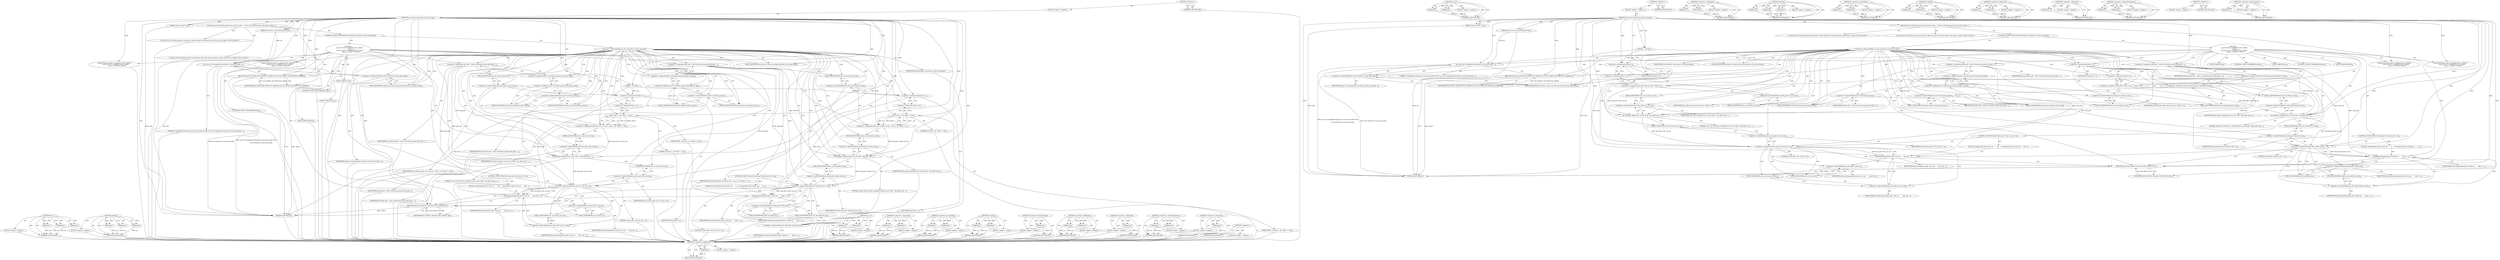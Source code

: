 digraph "&lt;operator&gt;.indirection" {
vulnerable_158 [label=<(METHOD,&lt;operator&gt;.indirection)>];
vulnerable_159 [label=<(PARAM,p1)>];
vulnerable_160 [label=<(BLOCK,&lt;empty&gt;,&lt;empty&gt;)>];
vulnerable_161 [label=<(METHOD_RETURN,ANY)>];
vulnerable_182 [label=<(METHOD,pr_err)>];
vulnerable_183 [label=<(PARAM,p1)>];
vulnerable_184 [label=<(PARAM,p2)>];
vulnerable_185 [label=<(BLOCK,&lt;empty&gt;,&lt;empty&gt;)>];
vulnerable_186 [label=<(METHOD_RETURN,ANY)>];
vulnerable_6 [label=<(METHOD,&lt;global&gt;)<SUB>1</SUB>>];
vulnerable_7 [label=<(BLOCK,&lt;empty&gt;,&lt;empty&gt;)<SUB>1</SUB>>];
vulnerable_8 [label=<(METHOD,nci_extract_activation_params_iso_dep)<SUB>1</SUB>>];
vulnerable_9 [label=<(PARAM,struct nci_dev *ndev)<SUB>1</SUB>>];
vulnerable_10 [label=<(PARAM,struct nci_rf_intf_activated_ntf *ntf)<SUB>2</SUB>>];
vulnerable_11 [label=<(PARAM,__u8 *data)<SUB>2</SUB>>];
vulnerable_12 [label=<(BLOCK,{
	struct activation_params_nfca_poll_iso_dep *...,{
	struct activation_params_nfca_poll_iso_dep *...)<SUB>3</SUB>>];
vulnerable_13 [label="<(LOCAL,struct activation_params_nfca_poll_iso_dep* nfca_poll: activation_params_nfca_poll_iso_dep*)<SUB>4</SUB>>"];
vulnerable_14 [label="<(LOCAL,struct activation_params_nfcb_poll_iso_dep* nfcb_poll: activation_params_nfcb_poll_iso_dep*)<SUB>5</SUB>>"];
vulnerable_15 [label=<(CONTROL_STRUCTURE,SWITCH,switch(ntf-&gt;activation_rf_tech_and_mode))<SUB>7</SUB>>];
vulnerable_16 [label=<(&lt;operator&gt;.indirectFieldAccess,ntf-&gt;activation_rf_tech_and_mode)<SUB>7</SUB>>];
vulnerable_17 [label=<(IDENTIFIER,ntf,switch(ntf-&gt;activation_rf_tech_and_mode))<SUB>7</SUB>>];
vulnerable_18 [label=<(FIELD_IDENTIFIER,activation_rf_tech_and_mode,activation_rf_tech_and_mode)<SUB>7</SUB>>];
vulnerable_19 [label="<(BLOCK,{
 	case NCI_NFC_A_PASSIVE_POLL_MODE:
 		nfca_p...,{
 	case NCI_NFC_A_PASSIVE_POLL_MODE:
 		nfca_p...)<SUB>7</SUB>>"];
vulnerable_20 [label=<(JUMP_TARGET,case)<SUB>8</SUB>>];
vulnerable_21 [label="<(IDENTIFIER,NCI_NFC_A_PASSIVE_POLL_MODE,{
 	case NCI_NFC_A_PASSIVE_POLL_MODE:
 		nfca_p...)<SUB>8</SUB>>"];
vulnerable_22 [label=<(&lt;operator&gt;.assignment,nfca_poll = &amp;ntf-&gt;activation_params.nfca_poll_i...)<SUB>9</SUB>>];
vulnerable_23 [label=<(IDENTIFIER,nfca_poll,nfca_poll = &amp;ntf-&gt;activation_params.nfca_poll_i...)<SUB>9</SUB>>];
vulnerable_24 [label=<(&lt;operator&gt;.addressOf,&amp;ntf-&gt;activation_params.nfca_poll_iso_dep)<SUB>9</SUB>>];
vulnerable_25 [label=<(&lt;operator&gt;.fieldAccess,ntf-&gt;activation_params.nfca_poll_iso_dep)<SUB>9</SUB>>];
vulnerable_26 [label=<(&lt;operator&gt;.indirectFieldAccess,ntf-&gt;activation_params)<SUB>9</SUB>>];
vulnerable_27 [label=<(IDENTIFIER,ntf,nfca_poll = &amp;ntf-&gt;activation_params.nfca_poll_i...)<SUB>9</SUB>>];
vulnerable_28 [label=<(FIELD_IDENTIFIER,activation_params,activation_params)<SUB>9</SUB>>];
vulnerable_29 [label=<(FIELD_IDENTIFIER,nfca_poll_iso_dep,nfca_poll_iso_dep)<SUB>9</SUB>>];
vulnerable_30 [label=<(&lt;operator&gt;.assignment,nfca_poll-&gt;rats_res_len = *data++)<SUB>10</SUB>>];
vulnerable_31 [label=<(&lt;operator&gt;.indirectFieldAccess,nfca_poll-&gt;rats_res_len)<SUB>10</SUB>>];
vulnerable_32 [label=<(IDENTIFIER,nfca_poll,nfca_poll-&gt;rats_res_len = *data++)<SUB>10</SUB>>];
vulnerable_33 [label=<(FIELD_IDENTIFIER,rats_res_len,rats_res_len)<SUB>10</SUB>>];
vulnerable_34 [label=<(&lt;operator&gt;.indirection,*data++)<SUB>10</SUB>>];
vulnerable_35 [label=<(&lt;operator&gt;.postIncrement,data++)<SUB>10</SUB>>];
vulnerable_36 [label=<(IDENTIFIER,data,data++)<SUB>10</SUB>>];
vulnerable_37 [label=<(pr_debug,pr_debug(&quot;rats_res_len %d\n&quot;, nfca_poll-&gt;rats_r...)<SUB>11</SUB>>];
vulnerable_38 [label=<(LITERAL,&quot;rats_res_len %d\n&quot;,pr_debug(&quot;rats_res_len %d\n&quot;, nfca_poll-&gt;rats_r...)<SUB>11</SUB>>];
vulnerable_39 [label=<(&lt;operator&gt;.indirectFieldAccess,nfca_poll-&gt;rats_res_len)<SUB>11</SUB>>];
vulnerable_40 [label=<(IDENTIFIER,nfca_poll,pr_debug(&quot;rats_res_len %d\n&quot;, nfca_poll-&gt;rats_r...)<SUB>11</SUB>>];
vulnerable_41 [label=<(FIELD_IDENTIFIER,rats_res_len,rats_res_len)<SUB>11</SUB>>];
vulnerable_42 [label=<(CONTROL_STRUCTURE,IF,if (nfca_poll-&gt;rats_res_len &gt; 0))<SUB>12</SUB>>];
vulnerable_43 [label=<(&lt;operator&gt;.greaterThan,nfca_poll-&gt;rats_res_len &gt; 0)<SUB>12</SUB>>];
vulnerable_44 [label=<(&lt;operator&gt;.indirectFieldAccess,nfca_poll-&gt;rats_res_len)<SUB>12</SUB>>];
vulnerable_45 [label=<(IDENTIFIER,nfca_poll,nfca_poll-&gt;rats_res_len &gt; 0)<SUB>12</SUB>>];
vulnerable_46 [label=<(FIELD_IDENTIFIER,rats_res_len,rats_res_len)<SUB>12</SUB>>];
vulnerable_47 [label=<(LITERAL,0,nfca_poll-&gt;rats_res_len &gt; 0)<SUB>12</SUB>>];
vulnerable_48 [label=<(BLOCK,{
 			memcpy(nfca_poll-&gt;rats_res,
			       dat...,{
 			memcpy(nfca_poll-&gt;rats_res,
			       dat...)<SUB>12</SUB>>];
vulnerable_49 [label=<(memcpy,memcpy(nfca_poll-&gt;rats_res,
			       data, nfc...)<SUB>13</SUB>>];
vulnerable_50 [label=<(&lt;operator&gt;.indirectFieldAccess,nfca_poll-&gt;rats_res)<SUB>13</SUB>>];
vulnerable_51 [label=<(IDENTIFIER,nfca_poll,memcpy(nfca_poll-&gt;rats_res,
			       data, nfc...)<SUB>13</SUB>>];
vulnerable_52 [label=<(FIELD_IDENTIFIER,rats_res,rats_res)<SUB>13</SUB>>];
vulnerable_53 [label=<(IDENTIFIER,data,memcpy(nfca_poll-&gt;rats_res,
			       data, nfc...)<SUB>14</SUB>>];
vulnerable_54 [label=<(&lt;operator&gt;.indirectFieldAccess,nfca_poll-&gt;rats_res_len)<SUB>14</SUB>>];
vulnerable_55 [label=<(IDENTIFIER,nfca_poll,memcpy(nfca_poll-&gt;rats_res,
			       data, nfc...)<SUB>14</SUB>>];
vulnerable_56 [label=<(FIELD_IDENTIFIER,rats_res_len,rats_res_len)<SUB>14</SUB>>];
vulnerable_57 [label=<(CONTROL_STRUCTURE,BREAK,break;)<SUB>16</SUB>>];
vulnerable_58 [label=<(JUMP_TARGET,case)<SUB>18</SUB>>];
vulnerable_59 [label="<(IDENTIFIER,NCI_NFC_B_PASSIVE_POLL_MODE,{
 	case NCI_NFC_A_PASSIVE_POLL_MODE:
 		nfca_p...)<SUB>18</SUB>>"];
vulnerable_60 [label=<(&lt;operator&gt;.assignment,nfcb_poll = &amp;ntf-&gt;activation_params.nfcb_poll_i...)<SUB>19</SUB>>];
vulnerable_61 [label=<(IDENTIFIER,nfcb_poll,nfcb_poll = &amp;ntf-&gt;activation_params.nfcb_poll_i...)<SUB>19</SUB>>];
vulnerable_62 [label=<(&lt;operator&gt;.addressOf,&amp;ntf-&gt;activation_params.nfcb_poll_iso_dep)<SUB>19</SUB>>];
vulnerable_63 [label=<(&lt;operator&gt;.fieldAccess,ntf-&gt;activation_params.nfcb_poll_iso_dep)<SUB>19</SUB>>];
vulnerable_64 [label=<(&lt;operator&gt;.indirectFieldAccess,ntf-&gt;activation_params)<SUB>19</SUB>>];
vulnerable_65 [label=<(IDENTIFIER,ntf,nfcb_poll = &amp;ntf-&gt;activation_params.nfcb_poll_i...)<SUB>19</SUB>>];
vulnerable_66 [label=<(FIELD_IDENTIFIER,activation_params,activation_params)<SUB>19</SUB>>];
vulnerable_67 [label=<(FIELD_IDENTIFIER,nfcb_poll_iso_dep,nfcb_poll_iso_dep)<SUB>19</SUB>>];
vulnerable_68 [label=<(&lt;operator&gt;.assignment,nfcb_poll-&gt;attrib_res_len = *data++)<SUB>20</SUB>>];
vulnerable_69 [label=<(&lt;operator&gt;.indirectFieldAccess,nfcb_poll-&gt;attrib_res_len)<SUB>20</SUB>>];
vulnerable_70 [label=<(IDENTIFIER,nfcb_poll,nfcb_poll-&gt;attrib_res_len = *data++)<SUB>20</SUB>>];
vulnerable_71 [label=<(FIELD_IDENTIFIER,attrib_res_len,attrib_res_len)<SUB>20</SUB>>];
vulnerable_72 [label=<(&lt;operator&gt;.indirection,*data++)<SUB>20</SUB>>];
vulnerable_73 [label=<(&lt;operator&gt;.postIncrement,data++)<SUB>20</SUB>>];
vulnerable_74 [label=<(IDENTIFIER,data,data++)<SUB>20</SUB>>];
vulnerable_75 [label=<(pr_debug,pr_debug(&quot;attrib_res_len %d\n&quot;, nfcb_poll-&gt;attr...)<SUB>21</SUB>>];
vulnerable_76 [label=<(LITERAL,&quot;attrib_res_len %d\n&quot;,pr_debug(&quot;attrib_res_len %d\n&quot;, nfcb_poll-&gt;attr...)<SUB>21</SUB>>];
vulnerable_77 [label=<(&lt;operator&gt;.indirectFieldAccess,nfcb_poll-&gt;attrib_res_len)<SUB>21</SUB>>];
vulnerable_78 [label=<(IDENTIFIER,nfcb_poll,pr_debug(&quot;attrib_res_len %d\n&quot;, nfcb_poll-&gt;attr...)<SUB>21</SUB>>];
vulnerable_79 [label=<(FIELD_IDENTIFIER,attrib_res_len,attrib_res_len)<SUB>21</SUB>>];
vulnerable_80 [label=<(CONTROL_STRUCTURE,IF,if (nfcb_poll-&gt;attrib_res_len &gt; 0))<SUB>22</SUB>>];
vulnerable_81 [label=<(&lt;operator&gt;.greaterThan,nfcb_poll-&gt;attrib_res_len &gt; 0)<SUB>22</SUB>>];
vulnerable_82 [label=<(&lt;operator&gt;.indirectFieldAccess,nfcb_poll-&gt;attrib_res_len)<SUB>22</SUB>>];
vulnerable_83 [label=<(IDENTIFIER,nfcb_poll,nfcb_poll-&gt;attrib_res_len &gt; 0)<SUB>22</SUB>>];
vulnerable_84 [label=<(FIELD_IDENTIFIER,attrib_res_len,attrib_res_len)<SUB>22</SUB>>];
vulnerable_85 [label=<(LITERAL,0,nfcb_poll-&gt;attrib_res_len &gt; 0)<SUB>22</SUB>>];
vulnerable_86 [label=<(BLOCK,{
 			memcpy(nfcb_poll-&gt;attrib_res,
			       d...,{
 			memcpy(nfcb_poll-&gt;attrib_res,
			       d...)<SUB>22</SUB>>];
vulnerable_87 [label=<(memcpy,memcpy(nfcb_poll-&gt;attrib_res,
			       data, n...)<SUB>23</SUB>>];
vulnerable_88 [label=<(&lt;operator&gt;.indirectFieldAccess,nfcb_poll-&gt;attrib_res)<SUB>23</SUB>>];
vulnerable_89 [label=<(IDENTIFIER,nfcb_poll,memcpy(nfcb_poll-&gt;attrib_res,
			       data, n...)<SUB>23</SUB>>];
vulnerable_90 [label=<(FIELD_IDENTIFIER,attrib_res,attrib_res)<SUB>23</SUB>>];
vulnerable_91 [label=<(IDENTIFIER,data,memcpy(nfcb_poll-&gt;attrib_res,
			       data, n...)<SUB>24</SUB>>];
vulnerable_92 [label=<(&lt;operator&gt;.indirectFieldAccess,nfcb_poll-&gt;attrib_res_len)<SUB>24</SUB>>];
vulnerable_93 [label=<(IDENTIFIER,nfcb_poll,memcpy(nfcb_poll-&gt;attrib_res,
			       data, n...)<SUB>24</SUB>>];
vulnerable_94 [label=<(FIELD_IDENTIFIER,attrib_res_len,attrib_res_len)<SUB>24</SUB>>];
vulnerable_95 [label=<(CONTROL_STRUCTURE,BREAK,break;)<SUB>26</SUB>>];
vulnerable_96 [label=<(JUMP_TARGET,default)<SUB>28</SUB>>];
vulnerable_97 [label=<(pr_err,pr_err(&quot;unsupported activation_rf_tech_and_mode...)<SUB>29</SUB>>];
vulnerable_98 [label=<(LITERAL,&quot;unsupported activation_rf_tech_and_mode 0x%x\n&quot;,pr_err(&quot;unsupported activation_rf_tech_and_mode...)<SUB>29</SUB>>];
vulnerable_99 [label=<(&lt;operator&gt;.indirectFieldAccess,ntf-&gt;activation_rf_tech_and_mode)<SUB>30</SUB>>];
vulnerable_100 [label=<(IDENTIFIER,ntf,pr_err(&quot;unsupported activation_rf_tech_and_mode...)<SUB>30</SUB>>];
vulnerable_101 [label=<(FIELD_IDENTIFIER,activation_rf_tech_and_mode,activation_rf_tech_and_mode)<SUB>30</SUB>>];
vulnerable_102 [label=<(RETURN,return NCI_STATUS_RF_PROTOCOL_ERROR;,return NCI_STATUS_RF_PROTOCOL_ERROR;)<SUB>31</SUB>>];
vulnerable_103 [label=<(IDENTIFIER,NCI_STATUS_RF_PROTOCOL_ERROR,return NCI_STATUS_RF_PROTOCOL_ERROR;)<SUB>31</SUB>>];
vulnerable_104 [label=<(RETURN,return NCI_STATUS_OK;,return NCI_STATUS_OK;)<SUB>34</SUB>>];
vulnerable_105 [label=<(IDENTIFIER,NCI_STATUS_OK,return NCI_STATUS_OK;)<SUB>34</SUB>>];
vulnerable_106 [label=<(METHOD_RETURN,int)<SUB>1</SUB>>];
vulnerable_108 [label=<(METHOD_RETURN,ANY)<SUB>1</SUB>>];
vulnerable_144 [label=<(METHOD,&lt;operator&gt;.assignment)>];
vulnerable_145 [label=<(PARAM,p1)>];
vulnerable_146 [label=<(PARAM,p2)>];
vulnerable_147 [label=<(BLOCK,&lt;empty&gt;,&lt;empty&gt;)>];
vulnerable_148 [label=<(METHOD_RETURN,ANY)>];
vulnerable_176 [label=<(METHOD,memcpy)>];
vulnerable_177 [label=<(PARAM,p1)>];
vulnerable_178 [label=<(PARAM,p2)>];
vulnerable_179 [label=<(PARAM,p3)>];
vulnerable_180 [label=<(BLOCK,&lt;empty&gt;,&lt;empty&gt;)>];
vulnerable_181 [label=<(METHOD_RETURN,ANY)>];
vulnerable_171 [label=<(METHOD,&lt;operator&gt;.greaterThan)>];
vulnerable_172 [label=<(PARAM,p1)>];
vulnerable_173 [label=<(PARAM,p2)>];
vulnerable_174 [label=<(BLOCK,&lt;empty&gt;,&lt;empty&gt;)>];
vulnerable_175 [label=<(METHOD_RETURN,ANY)>];
vulnerable_166 [label=<(METHOD,pr_debug)>];
vulnerable_167 [label=<(PARAM,p1)>];
vulnerable_168 [label=<(PARAM,p2)>];
vulnerable_169 [label=<(BLOCK,&lt;empty&gt;,&lt;empty&gt;)>];
vulnerable_170 [label=<(METHOD_RETURN,ANY)>];
vulnerable_153 [label=<(METHOD,&lt;operator&gt;.fieldAccess)>];
vulnerable_154 [label=<(PARAM,p1)>];
vulnerable_155 [label=<(PARAM,p2)>];
vulnerable_156 [label=<(BLOCK,&lt;empty&gt;,&lt;empty&gt;)>];
vulnerable_157 [label=<(METHOD_RETURN,ANY)>];
vulnerable_149 [label=<(METHOD,&lt;operator&gt;.addressOf)>];
vulnerable_150 [label=<(PARAM,p1)>];
vulnerable_151 [label=<(BLOCK,&lt;empty&gt;,&lt;empty&gt;)>];
vulnerable_152 [label=<(METHOD_RETURN,ANY)>];
vulnerable_139 [label=<(METHOD,&lt;operator&gt;.indirectFieldAccess)>];
vulnerable_140 [label=<(PARAM,p1)>];
vulnerable_141 [label=<(PARAM,p2)>];
vulnerable_142 [label=<(BLOCK,&lt;empty&gt;,&lt;empty&gt;)>];
vulnerable_143 [label=<(METHOD_RETURN,ANY)>];
vulnerable_133 [label=<(METHOD,&lt;global&gt;)<SUB>1</SUB>>];
vulnerable_134 [label=<(BLOCK,&lt;empty&gt;,&lt;empty&gt;)>];
vulnerable_135 [label=<(METHOD_RETURN,ANY)>];
vulnerable_162 [label=<(METHOD,&lt;operator&gt;.postIncrement)>];
vulnerable_163 [label=<(PARAM,p1)>];
vulnerable_164 [label=<(BLOCK,&lt;empty&gt;,&lt;empty&gt;)>];
vulnerable_165 [label=<(METHOD_RETURN,ANY)>];
fixed_164 [label=<(METHOD,min_t)>];
fixed_165 [label=<(PARAM,p1)>];
fixed_166 [label=<(PARAM,p2)>];
fixed_167 [label=<(PARAM,p3)>];
fixed_168 [label=<(BLOCK,&lt;empty&gt;,&lt;empty&gt;)>];
fixed_169 [label=<(METHOD_RETURN,ANY)>];
fixed_188 [label=<(METHOD,memcpy)>];
fixed_189 [label=<(PARAM,p1)>];
fixed_190 [label=<(PARAM,p2)>];
fixed_191 [label=<(PARAM,p3)>];
fixed_192 [label=<(BLOCK,&lt;empty&gt;,&lt;empty&gt;)>];
fixed_193 [label=<(METHOD_RETURN,ANY)>];
fixed_6 [label=<(METHOD,&lt;global&gt;)<SUB>1</SUB>>];
fixed_7 [label=<(BLOCK,&lt;empty&gt;,&lt;empty&gt;)<SUB>1</SUB>>];
fixed_8 [label=<(METHOD,nci_extract_activation_params_iso_dep)<SUB>1</SUB>>];
fixed_9 [label=<(PARAM,struct nci_dev *ndev)<SUB>1</SUB>>];
fixed_10 [label=<(PARAM,struct nci_rf_intf_activated_ntf *ntf)<SUB>2</SUB>>];
fixed_11 [label=<(PARAM,__u8 *data)<SUB>2</SUB>>];
fixed_12 [label=<(BLOCK,{
	struct activation_params_nfca_poll_iso_dep *...,{
	struct activation_params_nfca_poll_iso_dep *...)<SUB>3</SUB>>];
fixed_13 [label="<(LOCAL,struct activation_params_nfca_poll_iso_dep* nfca_poll: activation_params_nfca_poll_iso_dep*)<SUB>4</SUB>>"];
fixed_14 [label="<(LOCAL,struct activation_params_nfcb_poll_iso_dep* nfcb_poll: activation_params_nfcb_poll_iso_dep*)<SUB>5</SUB>>"];
fixed_15 [label=<(CONTROL_STRUCTURE,SWITCH,switch(ntf-&gt;activation_rf_tech_and_mode))<SUB>7</SUB>>];
fixed_16 [label=<(&lt;operator&gt;.indirectFieldAccess,ntf-&gt;activation_rf_tech_and_mode)<SUB>7</SUB>>];
fixed_17 [label=<(IDENTIFIER,ntf,switch(ntf-&gt;activation_rf_tech_and_mode))<SUB>7</SUB>>];
fixed_18 [label=<(FIELD_IDENTIFIER,activation_rf_tech_and_mode,activation_rf_tech_and_mode)<SUB>7</SUB>>];
fixed_19 [label="<(BLOCK,{
 	case NCI_NFC_A_PASSIVE_POLL_MODE:
 		nfca_p...,{
 	case NCI_NFC_A_PASSIVE_POLL_MODE:
 		nfca_p...)<SUB>7</SUB>>"];
fixed_20 [label=<(JUMP_TARGET,case)<SUB>8</SUB>>];
fixed_21 [label="<(IDENTIFIER,NCI_NFC_A_PASSIVE_POLL_MODE,{
 	case NCI_NFC_A_PASSIVE_POLL_MODE:
 		nfca_p...)<SUB>8</SUB>>"];
fixed_22 [label=<(&lt;operator&gt;.assignment,nfca_poll = &amp;ntf-&gt;activation_params.nfca_poll_i...)<SUB>9</SUB>>];
fixed_23 [label=<(IDENTIFIER,nfca_poll,nfca_poll = &amp;ntf-&gt;activation_params.nfca_poll_i...)<SUB>9</SUB>>];
fixed_24 [label=<(&lt;operator&gt;.addressOf,&amp;ntf-&gt;activation_params.nfca_poll_iso_dep)<SUB>9</SUB>>];
fixed_25 [label=<(&lt;operator&gt;.fieldAccess,ntf-&gt;activation_params.nfca_poll_iso_dep)<SUB>9</SUB>>];
fixed_26 [label=<(&lt;operator&gt;.indirectFieldAccess,ntf-&gt;activation_params)<SUB>9</SUB>>];
fixed_27 [label=<(IDENTIFIER,ntf,nfca_poll = &amp;ntf-&gt;activation_params.nfca_poll_i...)<SUB>9</SUB>>];
fixed_28 [label=<(FIELD_IDENTIFIER,activation_params,activation_params)<SUB>9</SUB>>];
fixed_29 [label=<(FIELD_IDENTIFIER,nfca_poll_iso_dep,nfca_poll_iso_dep)<SUB>9</SUB>>];
fixed_30 [label=<(&lt;operator&gt;.assignment,nfca_poll-&gt;rats_res_len = min_t(__u8, *data++, 20))<SUB>10</SUB>>];
fixed_31 [label=<(&lt;operator&gt;.indirectFieldAccess,nfca_poll-&gt;rats_res_len)<SUB>10</SUB>>];
fixed_32 [label=<(IDENTIFIER,nfca_poll,nfca_poll-&gt;rats_res_len = min_t(__u8, *data++, 20))<SUB>10</SUB>>];
fixed_33 [label=<(FIELD_IDENTIFIER,rats_res_len,rats_res_len)<SUB>10</SUB>>];
fixed_34 [label=<(min_t,min_t(__u8, *data++, 20))<SUB>10</SUB>>];
fixed_35 [label=<(IDENTIFIER,__u8,min_t(__u8, *data++, 20))<SUB>10</SUB>>];
fixed_36 [label=<(&lt;operator&gt;.indirection,*data++)<SUB>10</SUB>>];
fixed_37 [label=<(&lt;operator&gt;.postIncrement,data++)<SUB>10</SUB>>];
fixed_38 [label=<(IDENTIFIER,data,data++)<SUB>10</SUB>>];
fixed_39 [label=<(LITERAL,20,min_t(__u8, *data++, 20))<SUB>10</SUB>>];
fixed_40 [label=<(pr_debug,pr_debug(&quot;rats_res_len %d\n&quot;, nfca_poll-&gt;rats_r...)<SUB>11</SUB>>];
fixed_41 [label=<(LITERAL,&quot;rats_res_len %d\n&quot;,pr_debug(&quot;rats_res_len %d\n&quot;, nfca_poll-&gt;rats_r...)<SUB>11</SUB>>];
fixed_42 [label=<(&lt;operator&gt;.indirectFieldAccess,nfca_poll-&gt;rats_res_len)<SUB>11</SUB>>];
fixed_43 [label=<(IDENTIFIER,nfca_poll,pr_debug(&quot;rats_res_len %d\n&quot;, nfca_poll-&gt;rats_r...)<SUB>11</SUB>>];
fixed_44 [label=<(FIELD_IDENTIFIER,rats_res_len,rats_res_len)<SUB>11</SUB>>];
fixed_45 [label=<(CONTROL_STRUCTURE,IF,if (nfca_poll-&gt;rats_res_len &gt; 0))<SUB>12</SUB>>];
fixed_46 [label=<(&lt;operator&gt;.greaterThan,nfca_poll-&gt;rats_res_len &gt; 0)<SUB>12</SUB>>];
fixed_47 [label=<(&lt;operator&gt;.indirectFieldAccess,nfca_poll-&gt;rats_res_len)<SUB>12</SUB>>];
fixed_48 [label=<(IDENTIFIER,nfca_poll,nfca_poll-&gt;rats_res_len &gt; 0)<SUB>12</SUB>>];
fixed_49 [label=<(FIELD_IDENTIFIER,rats_res_len,rats_res_len)<SUB>12</SUB>>];
fixed_50 [label=<(LITERAL,0,nfca_poll-&gt;rats_res_len &gt; 0)<SUB>12</SUB>>];
fixed_51 [label=<(BLOCK,{
 			memcpy(nfca_poll-&gt;rats_res,
			       dat...,{
 			memcpy(nfca_poll-&gt;rats_res,
			       dat...)<SUB>12</SUB>>];
fixed_52 [label=<(memcpy,memcpy(nfca_poll-&gt;rats_res,
			       data, nfc...)<SUB>13</SUB>>];
fixed_53 [label=<(&lt;operator&gt;.indirectFieldAccess,nfca_poll-&gt;rats_res)<SUB>13</SUB>>];
fixed_54 [label=<(IDENTIFIER,nfca_poll,memcpy(nfca_poll-&gt;rats_res,
			       data, nfc...)<SUB>13</SUB>>];
fixed_55 [label=<(FIELD_IDENTIFIER,rats_res,rats_res)<SUB>13</SUB>>];
fixed_56 [label=<(IDENTIFIER,data,memcpy(nfca_poll-&gt;rats_res,
			       data, nfc...)<SUB>14</SUB>>];
fixed_57 [label=<(&lt;operator&gt;.indirectFieldAccess,nfca_poll-&gt;rats_res_len)<SUB>14</SUB>>];
fixed_58 [label=<(IDENTIFIER,nfca_poll,memcpy(nfca_poll-&gt;rats_res,
			       data, nfc...)<SUB>14</SUB>>];
fixed_59 [label=<(FIELD_IDENTIFIER,rats_res_len,rats_res_len)<SUB>14</SUB>>];
fixed_60 [label=<(CONTROL_STRUCTURE,BREAK,break;)<SUB>16</SUB>>];
fixed_61 [label=<(JUMP_TARGET,case)<SUB>18</SUB>>];
fixed_62 [label="<(IDENTIFIER,NCI_NFC_B_PASSIVE_POLL_MODE,{
 	case NCI_NFC_A_PASSIVE_POLL_MODE:
 		nfca_p...)<SUB>18</SUB>>"];
fixed_63 [label=<(&lt;operator&gt;.assignment,nfcb_poll = &amp;ntf-&gt;activation_params.nfcb_poll_i...)<SUB>19</SUB>>];
fixed_64 [label=<(IDENTIFIER,nfcb_poll,nfcb_poll = &amp;ntf-&gt;activation_params.nfcb_poll_i...)<SUB>19</SUB>>];
fixed_65 [label=<(&lt;operator&gt;.addressOf,&amp;ntf-&gt;activation_params.nfcb_poll_iso_dep)<SUB>19</SUB>>];
fixed_66 [label=<(&lt;operator&gt;.fieldAccess,ntf-&gt;activation_params.nfcb_poll_iso_dep)<SUB>19</SUB>>];
fixed_67 [label=<(&lt;operator&gt;.indirectFieldAccess,ntf-&gt;activation_params)<SUB>19</SUB>>];
fixed_68 [label=<(IDENTIFIER,ntf,nfcb_poll = &amp;ntf-&gt;activation_params.nfcb_poll_i...)<SUB>19</SUB>>];
fixed_69 [label=<(FIELD_IDENTIFIER,activation_params,activation_params)<SUB>19</SUB>>];
fixed_70 [label=<(FIELD_IDENTIFIER,nfcb_poll_iso_dep,nfcb_poll_iso_dep)<SUB>19</SUB>>];
fixed_71 [label=<(&lt;operator&gt;.assignment,nfcb_poll-&gt;attrib_res_len = min_t(__u8, *data++...)<SUB>20</SUB>>];
fixed_72 [label=<(&lt;operator&gt;.indirectFieldAccess,nfcb_poll-&gt;attrib_res_len)<SUB>20</SUB>>];
fixed_73 [label=<(IDENTIFIER,nfcb_poll,nfcb_poll-&gt;attrib_res_len = min_t(__u8, *data++...)<SUB>20</SUB>>];
fixed_74 [label=<(FIELD_IDENTIFIER,attrib_res_len,attrib_res_len)<SUB>20</SUB>>];
fixed_75 [label=<(min_t,min_t(__u8, *data++, 50))<SUB>20</SUB>>];
fixed_76 [label=<(IDENTIFIER,__u8,min_t(__u8, *data++, 50))<SUB>20</SUB>>];
fixed_77 [label=<(&lt;operator&gt;.indirection,*data++)<SUB>20</SUB>>];
fixed_78 [label=<(&lt;operator&gt;.postIncrement,data++)<SUB>20</SUB>>];
fixed_79 [label=<(IDENTIFIER,data,data++)<SUB>20</SUB>>];
fixed_80 [label=<(LITERAL,50,min_t(__u8, *data++, 50))<SUB>20</SUB>>];
fixed_81 [label=<(pr_debug,pr_debug(&quot;attrib_res_len %d\n&quot;, nfcb_poll-&gt;attr...)<SUB>21</SUB>>];
fixed_82 [label=<(LITERAL,&quot;attrib_res_len %d\n&quot;,pr_debug(&quot;attrib_res_len %d\n&quot;, nfcb_poll-&gt;attr...)<SUB>21</SUB>>];
fixed_83 [label=<(&lt;operator&gt;.indirectFieldAccess,nfcb_poll-&gt;attrib_res_len)<SUB>21</SUB>>];
fixed_84 [label=<(IDENTIFIER,nfcb_poll,pr_debug(&quot;attrib_res_len %d\n&quot;, nfcb_poll-&gt;attr...)<SUB>21</SUB>>];
fixed_85 [label=<(FIELD_IDENTIFIER,attrib_res_len,attrib_res_len)<SUB>21</SUB>>];
fixed_86 [label=<(CONTROL_STRUCTURE,IF,if (nfcb_poll-&gt;attrib_res_len &gt; 0))<SUB>22</SUB>>];
fixed_87 [label=<(&lt;operator&gt;.greaterThan,nfcb_poll-&gt;attrib_res_len &gt; 0)<SUB>22</SUB>>];
fixed_88 [label=<(&lt;operator&gt;.indirectFieldAccess,nfcb_poll-&gt;attrib_res_len)<SUB>22</SUB>>];
fixed_89 [label=<(IDENTIFIER,nfcb_poll,nfcb_poll-&gt;attrib_res_len &gt; 0)<SUB>22</SUB>>];
fixed_90 [label=<(FIELD_IDENTIFIER,attrib_res_len,attrib_res_len)<SUB>22</SUB>>];
fixed_91 [label=<(LITERAL,0,nfcb_poll-&gt;attrib_res_len &gt; 0)<SUB>22</SUB>>];
fixed_92 [label=<(BLOCK,{
 			memcpy(nfcb_poll-&gt;attrib_res,
			       d...,{
 			memcpy(nfcb_poll-&gt;attrib_res,
			       d...)<SUB>22</SUB>>];
fixed_93 [label=<(memcpy,memcpy(nfcb_poll-&gt;attrib_res,
			       data, n...)<SUB>23</SUB>>];
fixed_94 [label=<(&lt;operator&gt;.indirectFieldAccess,nfcb_poll-&gt;attrib_res)<SUB>23</SUB>>];
fixed_95 [label=<(IDENTIFIER,nfcb_poll,memcpy(nfcb_poll-&gt;attrib_res,
			       data, n...)<SUB>23</SUB>>];
fixed_96 [label=<(FIELD_IDENTIFIER,attrib_res,attrib_res)<SUB>23</SUB>>];
fixed_97 [label=<(IDENTIFIER,data,memcpy(nfcb_poll-&gt;attrib_res,
			       data, n...)<SUB>24</SUB>>];
fixed_98 [label=<(&lt;operator&gt;.indirectFieldAccess,nfcb_poll-&gt;attrib_res_len)<SUB>24</SUB>>];
fixed_99 [label=<(IDENTIFIER,nfcb_poll,memcpy(nfcb_poll-&gt;attrib_res,
			       data, n...)<SUB>24</SUB>>];
fixed_100 [label=<(FIELD_IDENTIFIER,attrib_res_len,attrib_res_len)<SUB>24</SUB>>];
fixed_101 [label=<(CONTROL_STRUCTURE,BREAK,break;)<SUB>26</SUB>>];
fixed_102 [label=<(JUMP_TARGET,default)<SUB>28</SUB>>];
fixed_103 [label=<(pr_err,pr_err(&quot;unsupported activation_rf_tech_and_mode...)<SUB>29</SUB>>];
fixed_104 [label=<(LITERAL,&quot;unsupported activation_rf_tech_and_mode 0x%x\n&quot;,pr_err(&quot;unsupported activation_rf_tech_and_mode...)<SUB>29</SUB>>];
fixed_105 [label=<(&lt;operator&gt;.indirectFieldAccess,ntf-&gt;activation_rf_tech_and_mode)<SUB>30</SUB>>];
fixed_106 [label=<(IDENTIFIER,ntf,pr_err(&quot;unsupported activation_rf_tech_and_mode...)<SUB>30</SUB>>];
fixed_107 [label=<(FIELD_IDENTIFIER,activation_rf_tech_and_mode,activation_rf_tech_and_mode)<SUB>30</SUB>>];
fixed_108 [label=<(RETURN,return NCI_STATUS_RF_PROTOCOL_ERROR;,return NCI_STATUS_RF_PROTOCOL_ERROR;)<SUB>31</SUB>>];
fixed_109 [label=<(IDENTIFIER,NCI_STATUS_RF_PROTOCOL_ERROR,return NCI_STATUS_RF_PROTOCOL_ERROR;)<SUB>31</SUB>>];
fixed_110 [label=<(RETURN,return NCI_STATUS_OK;,return NCI_STATUS_OK;)<SUB>34</SUB>>];
fixed_111 [label=<(IDENTIFIER,NCI_STATUS_OK,return NCI_STATUS_OK;)<SUB>34</SUB>>];
fixed_112 [label=<(METHOD_RETURN,int)<SUB>1</SUB>>];
fixed_114 [label=<(METHOD_RETURN,ANY)<SUB>1</SUB>>];
fixed_194 [label=<(METHOD,pr_err)>];
fixed_195 [label=<(PARAM,p1)>];
fixed_196 [label=<(PARAM,p2)>];
fixed_197 [label=<(BLOCK,&lt;empty&gt;,&lt;empty&gt;)>];
fixed_198 [label=<(METHOD_RETURN,ANY)>];
fixed_150 [label=<(METHOD,&lt;operator&gt;.assignment)>];
fixed_151 [label=<(PARAM,p1)>];
fixed_152 [label=<(PARAM,p2)>];
fixed_153 [label=<(BLOCK,&lt;empty&gt;,&lt;empty&gt;)>];
fixed_154 [label=<(METHOD_RETURN,ANY)>];
fixed_183 [label=<(METHOD,&lt;operator&gt;.greaterThan)>];
fixed_184 [label=<(PARAM,p1)>];
fixed_185 [label=<(PARAM,p2)>];
fixed_186 [label=<(BLOCK,&lt;empty&gt;,&lt;empty&gt;)>];
fixed_187 [label=<(METHOD_RETURN,ANY)>];
fixed_178 [label=<(METHOD,pr_debug)>];
fixed_179 [label=<(PARAM,p1)>];
fixed_180 [label=<(PARAM,p2)>];
fixed_181 [label=<(BLOCK,&lt;empty&gt;,&lt;empty&gt;)>];
fixed_182 [label=<(METHOD_RETURN,ANY)>];
fixed_174 [label=<(METHOD,&lt;operator&gt;.postIncrement)>];
fixed_175 [label=<(PARAM,p1)>];
fixed_176 [label=<(BLOCK,&lt;empty&gt;,&lt;empty&gt;)>];
fixed_177 [label=<(METHOD_RETURN,ANY)>];
fixed_159 [label=<(METHOD,&lt;operator&gt;.fieldAccess)>];
fixed_160 [label=<(PARAM,p1)>];
fixed_161 [label=<(PARAM,p2)>];
fixed_162 [label=<(BLOCK,&lt;empty&gt;,&lt;empty&gt;)>];
fixed_163 [label=<(METHOD_RETURN,ANY)>];
fixed_155 [label=<(METHOD,&lt;operator&gt;.addressOf)>];
fixed_156 [label=<(PARAM,p1)>];
fixed_157 [label=<(BLOCK,&lt;empty&gt;,&lt;empty&gt;)>];
fixed_158 [label=<(METHOD_RETURN,ANY)>];
fixed_145 [label=<(METHOD,&lt;operator&gt;.indirectFieldAccess)>];
fixed_146 [label=<(PARAM,p1)>];
fixed_147 [label=<(PARAM,p2)>];
fixed_148 [label=<(BLOCK,&lt;empty&gt;,&lt;empty&gt;)>];
fixed_149 [label=<(METHOD_RETURN,ANY)>];
fixed_139 [label=<(METHOD,&lt;global&gt;)<SUB>1</SUB>>];
fixed_140 [label=<(BLOCK,&lt;empty&gt;,&lt;empty&gt;)>];
fixed_141 [label=<(METHOD_RETURN,ANY)>];
fixed_170 [label=<(METHOD,&lt;operator&gt;.indirection)>];
fixed_171 [label=<(PARAM,p1)>];
fixed_172 [label=<(BLOCK,&lt;empty&gt;,&lt;empty&gt;)>];
fixed_173 [label=<(METHOD_RETURN,ANY)>];
vulnerable_158 -> vulnerable_159  [key=0, label="AST: "];
vulnerable_158 -> vulnerable_159  [key=1, label="DDG: "];
vulnerable_158 -> vulnerable_160  [key=0, label="AST: "];
vulnerable_158 -> vulnerable_161  [key=0, label="AST: "];
vulnerable_158 -> vulnerable_161  [key=1, label="CFG: "];
vulnerable_159 -> vulnerable_161  [key=0, label="DDG: p1"];
vulnerable_182 -> vulnerable_183  [key=0, label="AST: "];
vulnerable_182 -> vulnerable_183  [key=1, label="DDG: "];
vulnerable_182 -> vulnerable_185  [key=0, label="AST: "];
vulnerable_182 -> vulnerable_184  [key=0, label="AST: "];
vulnerable_182 -> vulnerable_184  [key=1, label="DDG: "];
vulnerable_182 -> vulnerable_186  [key=0, label="AST: "];
vulnerable_182 -> vulnerable_186  [key=1, label="CFG: "];
vulnerable_183 -> vulnerable_186  [key=0, label="DDG: p1"];
vulnerable_184 -> vulnerable_186  [key=0, label="DDG: p2"];
vulnerable_6 -> vulnerable_7  [key=0, label="AST: "];
vulnerable_6 -> vulnerable_108  [key=0, label="AST: "];
vulnerable_6 -> vulnerable_108  [key=1, label="CFG: "];
vulnerable_7 -> vulnerable_8  [key=0, label="AST: "];
vulnerable_8 -> vulnerable_9  [key=0, label="AST: "];
vulnerable_8 -> vulnerable_9  [key=1, label="DDG: "];
vulnerable_8 -> vulnerable_10  [key=0, label="AST: "];
vulnerable_8 -> vulnerable_10  [key=1, label="DDG: "];
vulnerable_8 -> vulnerable_11  [key=0, label="AST: "];
vulnerable_8 -> vulnerable_11  [key=1, label="DDG: "];
vulnerable_8 -> vulnerable_12  [key=0, label="AST: "];
vulnerable_8 -> vulnerable_106  [key=0, label="AST: "];
vulnerable_8 -> vulnerable_18  [key=0, label="CFG: "];
vulnerable_8 -> vulnerable_104  [key=0, label="DDG: "];
vulnerable_8 -> vulnerable_105  [key=0, label="DDG: "];
vulnerable_8 -> vulnerable_21  [key=0, label="DDG: "];
vulnerable_8 -> vulnerable_59  [key=0, label="DDG: "];
vulnerable_8 -> vulnerable_102  [key=0, label="DDG: "];
vulnerable_8 -> vulnerable_37  [key=0, label="DDG: "];
vulnerable_8 -> vulnerable_75  [key=0, label="DDG: "];
vulnerable_8 -> vulnerable_97  [key=0, label="DDG: "];
vulnerable_8 -> vulnerable_103  [key=0, label="DDG: "];
vulnerable_8 -> vulnerable_43  [key=0, label="DDG: "];
vulnerable_8 -> vulnerable_81  [key=0, label="DDG: "];
vulnerable_8 -> vulnerable_35  [key=0, label="DDG: "];
vulnerable_8 -> vulnerable_49  [key=0, label="DDG: "];
vulnerable_8 -> vulnerable_73  [key=0, label="DDG: "];
vulnerable_8 -> vulnerable_87  [key=0, label="DDG: "];
vulnerable_9 -> vulnerable_106  [key=0, label="DDG: ndev"];
vulnerable_10 -> vulnerable_106  [key=0, label="DDG: ntf"];
vulnerable_10 -> vulnerable_97  [key=0, label="DDG: ntf"];
vulnerable_11 -> vulnerable_106  [key=0, label="DDG: data"];
vulnerable_11 -> vulnerable_35  [key=0, label="DDG: data"];
vulnerable_11 -> vulnerable_73  [key=0, label="DDG: data"];
vulnerable_12 -> vulnerable_13  [key=0, label="AST: "];
vulnerable_12 -> vulnerable_14  [key=0, label="AST: "];
vulnerable_12 -> vulnerable_15  [key=0, label="AST: "];
vulnerable_12 -> vulnerable_104  [key=0, label="AST: "];
vulnerable_15 -> vulnerable_16  [key=0, label="AST: "];
vulnerable_15 -> vulnerable_19  [key=0, label="AST: "];
vulnerable_16 -> vulnerable_17  [key=0, label="AST: "];
vulnerable_16 -> vulnerable_18  [key=0, label="AST: "];
vulnerable_16 -> vulnerable_28  [key=0, label="CFG: "];
vulnerable_16 -> vulnerable_28  [key=1, label="CDG: "];
vulnerable_16 -> vulnerable_66  [key=0, label="CFG: "];
vulnerable_16 -> vulnerable_66  [key=1, label="CDG: "];
vulnerable_16 -> vulnerable_101  [key=0, label="CFG: "];
vulnerable_16 -> vulnerable_101  [key=1, label="CDG: "];
vulnerable_16 -> vulnerable_30  [key=0, label="CDG: "];
vulnerable_16 -> vulnerable_34  [key=0, label="CDG: "];
vulnerable_16 -> vulnerable_68  [key=0, label="CDG: "];
vulnerable_16 -> vulnerable_60  [key=0, label="CDG: "];
vulnerable_16 -> vulnerable_73  [key=0, label="CDG: "];
vulnerable_16 -> vulnerable_26  [key=0, label="CDG: "];
vulnerable_16 -> vulnerable_77  [key=0, label="CDG: "];
vulnerable_16 -> vulnerable_64  [key=0, label="CDG: "];
vulnerable_16 -> vulnerable_75  [key=0, label="CDG: "];
vulnerable_16 -> vulnerable_37  [key=0, label="CDG: "];
vulnerable_16 -> vulnerable_99  [key=0, label="CDG: "];
vulnerable_16 -> vulnerable_46  [key=0, label="CDG: "];
vulnerable_16 -> vulnerable_81  [key=0, label="CDG: "];
vulnerable_16 -> vulnerable_84  [key=0, label="CDG: "];
vulnerable_16 -> vulnerable_102  [key=0, label="CDG: "];
vulnerable_16 -> vulnerable_25  [key=0, label="CDG: "];
vulnerable_16 -> vulnerable_72  [key=0, label="CDG: "];
vulnerable_16 -> vulnerable_69  [key=0, label="CDG: "];
vulnerable_16 -> vulnerable_22  [key=0, label="CDG: "];
vulnerable_16 -> vulnerable_67  [key=0, label="CDG: "];
vulnerable_16 -> vulnerable_104  [key=0, label="CDG: "];
vulnerable_16 -> vulnerable_29  [key=0, label="CDG: "];
vulnerable_16 -> vulnerable_97  [key=0, label="CDG: "];
vulnerable_16 -> vulnerable_44  [key=0, label="CDG: "];
vulnerable_16 -> vulnerable_35  [key=0, label="CDG: "];
vulnerable_16 -> vulnerable_82  [key=0, label="CDG: "];
vulnerable_16 -> vulnerable_79  [key=0, label="CDG: "];
vulnerable_16 -> vulnerable_43  [key=0, label="CDG: "];
vulnerable_16 -> vulnerable_24  [key=0, label="CDG: "];
vulnerable_16 -> vulnerable_33  [key=0, label="CDG: "];
vulnerable_16 -> vulnerable_71  [key=0, label="CDG: "];
vulnerable_16 -> vulnerable_41  [key=0, label="CDG: "];
vulnerable_16 -> vulnerable_63  [key=0, label="CDG: "];
vulnerable_16 -> vulnerable_62  [key=0, label="CDG: "];
vulnerable_16 -> vulnerable_39  [key=0, label="CDG: "];
vulnerable_16 -> vulnerable_31  [key=0, label="CDG: "];
vulnerable_18 -> vulnerable_16  [key=0, label="CFG: "];
vulnerable_19 -> vulnerable_20  [key=0, label="AST: "];
vulnerable_19 -> vulnerable_21  [key=0, label="AST: "];
vulnerable_19 -> vulnerable_22  [key=0, label="AST: "];
vulnerable_19 -> vulnerable_30  [key=0, label="AST: "];
vulnerable_19 -> vulnerable_37  [key=0, label="AST: "];
vulnerable_19 -> vulnerable_42  [key=0, label="AST: "];
vulnerable_19 -> vulnerable_57  [key=0, label="AST: "];
vulnerable_19 -> vulnerable_58  [key=0, label="AST: "];
vulnerable_19 -> vulnerable_59  [key=0, label="AST: "];
vulnerable_19 -> vulnerable_60  [key=0, label="AST: "];
vulnerable_19 -> vulnerable_68  [key=0, label="AST: "];
vulnerable_19 -> vulnerable_75  [key=0, label="AST: "];
vulnerable_19 -> vulnerable_80  [key=0, label="AST: "];
vulnerable_19 -> vulnerable_95  [key=0, label="AST: "];
vulnerable_19 -> vulnerable_96  [key=0, label="AST: "];
vulnerable_19 -> vulnerable_97  [key=0, label="AST: "];
vulnerable_19 -> vulnerable_102  [key=0, label="AST: "];
vulnerable_22 -> vulnerable_23  [key=0, label="AST: "];
vulnerable_22 -> vulnerable_24  [key=0, label="AST: "];
vulnerable_22 -> vulnerable_33  [key=0, label="CFG: "];
vulnerable_22 -> vulnerable_37  [key=0, label="DDG: nfca_poll"];
vulnerable_22 -> vulnerable_43  [key=0, label="DDG: nfca_poll"];
vulnerable_22 -> vulnerable_49  [key=0, label="DDG: nfca_poll"];
vulnerable_24 -> vulnerable_25  [key=0, label="AST: "];
vulnerable_24 -> vulnerable_22  [key=0, label="CFG: "];
vulnerable_25 -> vulnerable_26  [key=0, label="AST: "];
vulnerable_25 -> vulnerable_29  [key=0, label="AST: "];
vulnerable_25 -> vulnerable_24  [key=0, label="CFG: "];
vulnerable_26 -> vulnerable_27  [key=0, label="AST: "];
vulnerable_26 -> vulnerable_28  [key=0, label="AST: "];
vulnerable_26 -> vulnerable_29  [key=0, label="CFG: "];
vulnerable_28 -> vulnerable_26  [key=0, label="CFG: "];
vulnerable_29 -> vulnerable_25  [key=0, label="CFG: "];
vulnerable_30 -> vulnerable_31  [key=0, label="AST: "];
vulnerable_30 -> vulnerable_34  [key=0, label="AST: "];
vulnerable_30 -> vulnerable_41  [key=0, label="CFG: "];
vulnerable_30 -> vulnerable_37  [key=0, label="DDG: nfca_poll-&gt;rats_res_len"];
vulnerable_31 -> vulnerable_32  [key=0, label="AST: "];
vulnerable_31 -> vulnerable_33  [key=0, label="AST: "];
vulnerable_31 -> vulnerable_35  [key=0, label="CFG: "];
vulnerable_33 -> vulnerable_31  [key=0, label="CFG: "];
vulnerable_34 -> vulnerable_35  [key=0, label="AST: "];
vulnerable_34 -> vulnerable_30  [key=0, label="CFG: "];
vulnerable_35 -> vulnerable_36  [key=0, label="AST: "];
vulnerable_35 -> vulnerable_34  [key=0, label="CFG: "];
vulnerable_35 -> vulnerable_49  [key=0, label="DDG: data"];
vulnerable_37 -> vulnerable_38  [key=0, label="AST: "];
vulnerable_37 -> vulnerable_39  [key=0, label="AST: "];
vulnerable_37 -> vulnerable_46  [key=0, label="CFG: "];
vulnerable_37 -> vulnerable_43  [key=0, label="DDG: nfca_poll-&gt;rats_res_len"];
vulnerable_39 -> vulnerable_40  [key=0, label="AST: "];
vulnerable_39 -> vulnerable_41  [key=0, label="AST: "];
vulnerable_39 -> vulnerable_37  [key=0, label="CFG: "];
vulnerable_41 -> vulnerable_39  [key=0, label="CFG: "];
vulnerable_42 -> vulnerable_43  [key=0, label="AST: "];
vulnerable_42 -> vulnerable_48  [key=0, label="AST: "];
vulnerable_43 -> vulnerable_44  [key=0, label="AST: "];
vulnerable_43 -> vulnerable_47  [key=0, label="AST: "];
vulnerable_43 -> vulnerable_52  [key=0, label="CFG: "];
vulnerable_43 -> vulnerable_52  [key=1, label="CDG: "];
vulnerable_43 -> vulnerable_104  [key=0, label="CFG: "];
vulnerable_43 -> vulnerable_49  [key=0, label="DDG: nfca_poll-&gt;rats_res_len"];
vulnerable_43 -> vulnerable_49  [key=1, label="CDG: "];
vulnerable_43 -> vulnerable_56  [key=0, label="CDG: "];
vulnerable_43 -> vulnerable_50  [key=0, label="CDG: "];
vulnerable_43 -> vulnerable_54  [key=0, label="CDG: "];
vulnerable_44 -> vulnerable_45  [key=0, label="AST: "];
vulnerable_44 -> vulnerable_46  [key=0, label="AST: "];
vulnerable_44 -> vulnerable_43  [key=0, label="CFG: "];
vulnerable_46 -> vulnerable_44  [key=0, label="CFG: "];
vulnerable_48 -> vulnerable_49  [key=0, label="AST: "];
vulnerable_49 -> vulnerable_50  [key=0, label="AST: "];
vulnerable_49 -> vulnerable_53  [key=0, label="AST: "];
vulnerable_49 -> vulnerable_54  [key=0, label="AST: "];
vulnerable_49 -> vulnerable_104  [key=0, label="CFG: "];
vulnerable_50 -> vulnerable_51  [key=0, label="AST: "];
vulnerable_50 -> vulnerable_52  [key=0, label="AST: "];
vulnerable_50 -> vulnerable_56  [key=0, label="CFG: "];
vulnerable_52 -> vulnerable_50  [key=0, label="CFG: "];
vulnerable_54 -> vulnerable_55  [key=0, label="AST: "];
vulnerable_54 -> vulnerable_56  [key=0, label="AST: "];
vulnerable_54 -> vulnerable_49  [key=0, label="CFG: "];
vulnerable_56 -> vulnerable_54  [key=0, label="CFG: "];
vulnerable_60 -> vulnerable_61  [key=0, label="AST: "];
vulnerable_60 -> vulnerable_62  [key=0, label="AST: "];
vulnerable_60 -> vulnerable_71  [key=0, label="CFG: "];
vulnerable_60 -> vulnerable_75  [key=0, label="DDG: nfcb_poll"];
vulnerable_60 -> vulnerable_81  [key=0, label="DDG: nfcb_poll"];
vulnerable_60 -> vulnerable_87  [key=0, label="DDG: nfcb_poll"];
vulnerable_62 -> vulnerable_63  [key=0, label="AST: "];
vulnerable_62 -> vulnerable_60  [key=0, label="CFG: "];
vulnerable_63 -> vulnerable_64  [key=0, label="AST: "];
vulnerable_63 -> vulnerable_67  [key=0, label="AST: "];
vulnerable_63 -> vulnerable_62  [key=0, label="CFG: "];
vulnerable_64 -> vulnerable_65  [key=0, label="AST: "];
vulnerable_64 -> vulnerable_66  [key=0, label="AST: "];
vulnerable_64 -> vulnerable_67  [key=0, label="CFG: "];
vulnerable_66 -> vulnerable_64  [key=0, label="CFG: "];
vulnerable_67 -> vulnerable_63  [key=0, label="CFG: "];
vulnerable_68 -> vulnerable_69  [key=0, label="AST: "];
vulnerable_68 -> vulnerable_72  [key=0, label="AST: "];
vulnerable_68 -> vulnerable_79  [key=0, label="CFG: "];
vulnerable_68 -> vulnerable_75  [key=0, label="DDG: nfcb_poll-&gt;attrib_res_len"];
vulnerable_69 -> vulnerable_70  [key=0, label="AST: "];
vulnerable_69 -> vulnerable_71  [key=0, label="AST: "];
vulnerable_69 -> vulnerable_73  [key=0, label="CFG: "];
vulnerable_71 -> vulnerable_69  [key=0, label="CFG: "];
vulnerable_72 -> vulnerable_73  [key=0, label="AST: "];
vulnerable_72 -> vulnerable_68  [key=0, label="CFG: "];
vulnerable_73 -> vulnerable_74  [key=0, label="AST: "];
vulnerable_73 -> vulnerable_72  [key=0, label="CFG: "];
vulnerable_73 -> vulnerable_87  [key=0, label="DDG: data"];
vulnerable_75 -> vulnerable_76  [key=0, label="AST: "];
vulnerable_75 -> vulnerable_77  [key=0, label="AST: "];
vulnerable_75 -> vulnerable_84  [key=0, label="CFG: "];
vulnerable_75 -> vulnerable_81  [key=0, label="DDG: nfcb_poll-&gt;attrib_res_len"];
vulnerable_77 -> vulnerable_78  [key=0, label="AST: "];
vulnerable_77 -> vulnerable_79  [key=0, label="AST: "];
vulnerable_77 -> vulnerable_75  [key=0, label="CFG: "];
vulnerable_79 -> vulnerable_77  [key=0, label="CFG: "];
vulnerable_80 -> vulnerable_81  [key=0, label="AST: "];
vulnerable_80 -> vulnerable_86  [key=0, label="AST: "];
vulnerable_81 -> vulnerable_82  [key=0, label="AST: "];
vulnerable_81 -> vulnerable_85  [key=0, label="AST: "];
vulnerable_81 -> vulnerable_90  [key=0, label="CFG: "];
vulnerable_81 -> vulnerable_90  [key=1, label="CDG: "];
vulnerable_81 -> vulnerable_104  [key=0, label="CFG: "];
vulnerable_81 -> vulnerable_87  [key=0, label="DDG: nfcb_poll-&gt;attrib_res_len"];
vulnerable_81 -> vulnerable_87  [key=1, label="CDG: "];
vulnerable_81 -> vulnerable_94  [key=0, label="CDG: "];
vulnerable_81 -> vulnerable_92  [key=0, label="CDG: "];
vulnerable_81 -> vulnerable_88  [key=0, label="CDG: "];
vulnerable_82 -> vulnerable_83  [key=0, label="AST: "];
vulnerable_82 -> vulnerable_84  [key=0, label="AST: "];
vulnerable_82 -> vulnerable_81  [key=0, label="CFG: "];
vulnerable_84 -> vulnerable_82  [key=0, label="CFG: "];
vulnerable_86 -> vulnerable_87  [key=0, label="AST: "];
vulnerable_87 -> vulnerable_88  [key=0, label="AST: "];
vulnerable_87 -> vulnerable_91  [key=0, label="AST: "];
vulnerable_87 -> vulnerable_92  [key=0, label="AST: "];
vulnerable_87 -> vulnerable_104  [key=0, label="CFG: "];
vulnerable_88 -> vulnerable_89  [key=0, label="AST: "];
vulnerable_88 -> vulnerable_90  [key=0, label="AST: "];
vulnerable_88 -> vulnerable_94  [key=0, label="CFG: "];
vulnerable_90 -> vulnerable_88  [key=0, label="CFG: "];
vulnerable_92 -> vulnerable_93  [key=0, label="AST: "];
vulnerable_92 -> vulnerable_94  [key=0, label="AST: "];
vulnerable_92 -> vulnerable_87  [key=0, label="CFG: "];
vulnerable_94 -> vulnerable_92  [key=0, label="CFG: "];
vulnerable_97 -> vulnerable_98  [key=0, label="AST: "];
vulnerable_97 -> vulnerable_99  [key=0, label="AST: "];
vulnerable_97 -> vulnerable_102  [key=0, label="CFG: "];
vulnerable_97 -> vulnerable_106  [key=0, label="DDG: ntf-&gt;activation_rf_tech_and_mode"];
vulnerable_97 -> vulnerable_106  [key=1, label="DDG: pr_err(&quot;unsupported activation_rf_tech_and_mode 0x%x\n&quot;,
		       ntf-&gt;activation_rf_tech_and_mode)"];
vulnerable_99 -> vulnerable_100  [key=0, label="AST: "];
vulnerable_99 -> vulnerable_101  [key=0, label="AST: "];
vulnerable_99 -> vulnerable_97  [key=0, label="CFG: "];
vulnerable_101 -> vulnerable_99  [key=0, label="CFG: "];
vulnerable_102 -> vulnerable_103  [key=0, label="AST: "];
vulnerable_102 -> vulnerable_106  [key=0, label="CFG: "];
vulnerable_102 -> vulnerable_106  [key=1, label="DDG: &lt;RET&gt;"];
vulnerable_103 -> vulnerable_102  [key=0, label="DDG: NCI_STATUS_RF_PROTOCOL_ERROR"];
vulnerable_104 -> vulnerable_105  [key=0, label="AST: "];
vulnerable_104 -> vulnerable_106  [key=0, label="CFG: "];
vulnerable_104 -> vulnerable_106  [key=1, label="DDG: &lt;RET&gt;"];
vulnerable_105 -> vulnerable_104  [key=0, label="DDG: NCI_STATUS_OK"];
vulnerable_144 -> vulnerable_145  [key=0, label="AST: "];
vulnerable_144 -> vulnerable_145  [key=1, label="DDG: "];
vulnerable_144 -> vulnerable_147  [key=0, label="AST: "];
vulnerable_144 -> vulnerable_146  [key=0, label="AST: "];
vulnerable_144 -> vulnerable_146  [key=1, label="DDG: "];
vulnerable_144 -> vulnerable_148  [key=0, label="AST: "];
vulnerable_144 -> vulnerable_148  [key=1, label="CFG: "];
vulnerable_145 -> vulnerable_148  [key=0, label="DDG: p1"];
vulnerable_146 -> vulnerable_148  [key=0, label="DDG: p2"];
vulnerable_176 -> vulnerable_177  [key=0, label="AST: "];
vulnerable_176 -> vulnerable_177  [key=1, label="DDG: "];
vulnerable_176 -> vulnerable_180  [key=0, label="AST: "];
vulnerable_176 -> vulnerable_178  [key=0, label="AST: "];
vulnerable_176 -> vulnerable_178  [key=1, label="DDG: "];
vulnerable_176 -> vulnerable_181  [key=0, label="AST: "];
vulnerable_176 -> vulnerable_181  [key=1, label="CFG: "];
vulnerable_176 -> vulnerable_179  [key=0, label="AST: "];
vulnerable_176 -> vulnerable_179  [key=1, label="DDG: "];
vulnerable_177 -> vulnerable_181  [key=0, label="DDG: p1"];
vulnerable_178 -> vulnerable_181  [key=0, label="DDG: p2"];
vulnerable_179 -> vulnerable_181  [key=0, label="DDG: p3"];
vulnerable_171 -> vulnerable_172  [key=0, label="AST: "];
vulnerable_171 -> vulnerable_172  [key=1, label="DDG: "];
vulnerable_171 -> vulnerable_174  [key=0, label="AST: "];
vulnerable_171 -> vulnerable_173  [key=0, label="AST: "];
vulnerable_171 -> vulnerable_173  [key=1, label="DDG: "];
vulnerable_171 -> vulnerable_175  [key=0, label="AST: "];
vulnerable_171 -> vulnerable_175  [key=1, label="CFG: "];
vulnerable_172 -> vulnerable_175  [key=0, label="DDG: p1"];
vulnerable_173 -> vulnerable_175  [key=0, label="DDG: p2"];
vulnerable_166 -> vulnerable_167  [key=0, label="AST: "];
vulnerable_166 -> vulnerable_167  [key=1, label="DDG: "];
vulnerable_166 -> vulnerable_169  [key=0, label="AST: "];
vulnerable_166 -> vulnerable_168  [key=0, label="AST: "];
vulnerable_166 -> vulnerable_168  [key=1, label="DDG: "];
vulnerable_166 -> vulnerable_170  [key=0, label="AST: "];
vulnerable_166 -> vulnerable_170  [key=1, label="CFG: "];
vulnerable_167 -> vulnerable_170  [key=0, label="DDG: p1"];
vulnerable_168 -> vulnerable_170  [key=0, label="DDG: p2"];
vulnerable_153 -> vulnerable_154  [key=0, label="AST: "];
vulnerable_153 -> vulnerable_154  [key=1, label="DDG: "];
vulnerable_153 -> vulnerable_156  [key=0, label="AST: "];
vulnerable_153 -> vulnerable_155  [key=0, label="AST: "];
vulnerable_153 -> vulnerable_155  [key=1, label="DDG: "];
vulnerable_153 -> vulnerable_157  [key=0, label="AST: "];
vulnerable_153 -> vulnerable_157  [key=1, label="CFG: "];
vulnerable_154 -> vulnerable_157  [key=0, label="DDG: p1"];
vulnerable_155 -> vulnerable_157  [key=0, label="DDG: p2"];
vulnerable_149 -> vulnerable_150  [key=0, label="AST: "];
vulnerable_149 -> vulnerable_150  [key=1, label="DDG: "];
vulnerable_149 -> vulnerable_151  [key=0, label="AST: "];
vulnerable_149 -> vulnerable_152  [key=0, label="AST: "];
vulnerable_149 -> vulnerable_152  [key=1, label="CFG: "];
vulnerable_150 -> vulnerable_152  [key=0, label="DDG: p1"];
vulnerable_139 -> vulnerable_140  [key=0, label="AST: "];
vulnerable_139 -> vulnerable_140  [key=1, label="DDG: "];
vulnerable_139 -> vulnerable_142  [key=0, label="AST: "];
vulnerable_139 -> vulnerable_141  [key=0, label="AST: "];
vulnerable_139 -> vulnerable_141  [key=1, label="DDG: "];
vulnerable_139 -> vulnerable_143  [key=0, label="AST: "];
vulnerable_139 -> vulnerable_143  [key=1, label="CFG: "];
vulnerable_140 -> vulnerable_143  [key=0, label="DDG: p1"];
vulnerable_141 -> vulnerable_143  [key=0, label="DDG: p2"];
vulnerable_133 -> vulnerable_134  [key=0, label="AST: "];
vulnerable_133 -> vulnerable_135  [key=0, label="AST: "];
vulnerable_133 -> vulnerable_135  [key=1, label="CFG: "];
vulnerable_162 -> vulnerable_163  [key=0, label="AST: "];
vulnerable_162 -> vulnerable_163  [key=1, label="DDG: "];
vulnerable_162 -> vulnerable_164  [key=0, label="AST: "];
vulnerable_162 -> vulnerable_165  [key=0, label="AST: "];
vulnerable_162 -> vulnerable_165  [key=1, label="CFG: "];
vulnerable_163 -> vulnerable_165  [key=0, label="DDG: p1"];
fixed_164 -> fixed_165  [key=0, label="AST: "];
fixed_164 -> fixed_165  [key=1, label="DDG: "];
fixed_164 -> fixed_168  [key=0, label="AST: "];
fixed_164 -> fixed_166  [key=0, label="AST: "];
fixed_164 -> fixed_166  [key=1, label="DDG: "];
fixed_164 -> fixed_169  [key=0, label="AST: "];
fixed_164 -> fixed_169  [key=1, label="CFG: "];
fixed_164 -> fixed_167  [key=0, label="AST: "];
fixed_164 -> fixed_167  [key=1, label="DDG: "];
fixed_165 -> fixed_169  [key=0, label="DDG: p1"];
fixed_166 -> fixed_169  [key=0, label="DDG: p2"];
fixed_167 -> fixed_169  [key=0, label="DDG: p3"];
fixed_168 -> vulnerable_158  [key=0];
fixed_169 -> vulnerable_158  [key=0];
fixed_188 -> fixed_189  [key=0, label="AST: "];
fixed_188 -> fixed_189  [key=1, label="DDG: "];
fixed_188 -> fixed_192  [key=0, label="AST: "];
fixed_188 -> fixed_190  [key=0, label="AST: "];
fixed_188 -> fixed_190  [key=1, label="DDG: "];
fixed_188 -> fixed_193  [key=0, label="AST: "];
fixed_188 -> fixed_193  [key=1, label="CFG: "];
fixed_188 -> fixed_191  [key=0, label="AST: "];
fixed_188 -> fixed_191  [key=1, label="DDG: "];
fixed_189 -> fixed_193  [key=0, label="DDG: p1"];
fixed_190 -> fixed_193  [key=0, label="DDG: p2"];
fixed_191 -> fixed_193  [key=0, label="DDG: p3"];
fixed_192 -> vulnerable_158  [key=0];
fixed_193 -> vulnerable_158  [key=0];
fixed_6 -> fixed_7  [key=0, label="AST: "];
fixed_6 -> fixed_114  [key=0, label="AST: "];
fixed_6 -> fixed_114  [key=1, label="CFG: "];
fixed_7 -> fixed_8  [key=0, label="AST: "];
fixed_8 -> fixed_9  [key=0, label="AST: "];
fixed_8 -> fixed_9  [key=1, label="DDG: "];
fixed_8 -> fixed_10  [key=0, label="AST: "];
fixed_8 -> fixed_10  [key=1, label="DDG: "];
fixed_8 -> fixed_11  [key=0, label="AST: "];
fixed_8 -> fixed_11  [key=1, label="DDG: "];
fixed_8 -> fixed_12  [key=0, label="AST: "];
fixed_8 -> fixed_112  [key=0, label="AST: "];
fixed_8 -> fixed_18  [key=0, label="CFG: "];
fixed_8 -> fixed_110  [key=0, label="DDG: "];
fixed_8 -> fixed_111  [key=0, label="DDG: "];
fixed_8 -> fixed_21  [key=0, label="DDG: "];
fixed_8 -> fixed_62  [key=0, label="DDG: "];
fixed_8 -> fixed_108  [key=0, label="DDG: "];
fixed_8 -> fixed_40  [key=0, label="DDG: "];
fixed_8 -> fixed_81  [key=0, label="DDG: "];
fixed_8 -> fixed_103  [key=0, label="DDG: "];
fixed_8 -> fixed_109  [key=0, label="DDG: "];
fixed_8 -> fixed_34  [key=0, label="DDG: "];
fixed_8 -> fixed_46  [key=0, label="DDG: "];
fixed_8 -> fixed_75  [key=0, label="DDG: "];
fixed_8 -> fixed_87  [key=0, label="DDG: "];
fixed_8 -> fixed_52  [key=0, label="DDG: "];
fixed_8 -> fixed_93  [key=0, label="DDG: "];
fixed_8 -> fixed_37  [key=0, label="DDG: "];
fixed_8 -> fixed_78  [key=0, label="DDG: "];
fixed_9 -> fixed_112  [key=0, label="DDG: ndev"];
fixed_10 -> fixed_112  [key=0, label="DDG: ntf"];
fixed_10 -> fixed_103  [key=0, label="DDG: ntf"];
fixed_11 -> fixed_112  [key=0, label="DDG: data"];
fixed_11 -> fixed_37  [key=0, label="DDG: data"];
fixed_11 -> fixed_78  [key=0, label="DDG: data"];
fixed_12 -> fixed_13  [key=0, label="AST: "];
fixed_12 -> fixed_14  [key=0, label="AST: "];
fixed_12 -> fixed_15  [key=0, label="AST: "];
fixed_12 -> fixed_110  [key=0, label="AST: "];
fixed_13 -> vulnerable_158  [key=0];
fixed_14 -> vulnerable_158  [key=0];
fixed_15 -> fixed_16  [key=0, label="AST: "];
fixed_15 -> fixed_19  [key=0, label="AST: "];
fixed_16 -> fixed_17  [key=0, label="AST: "];
fixed_16 -> fixed_18  [key=0, label="AST: "];
fixed_16 -> fixed_28  [key=0, label="CFG: "];
fixed_16 -> fixed_28  [key=1, label="CDG: "];
fixed_16 -> fixed_69  [key=0, label="CFG: "];
fixed_16 -> fixed_69  [key=1, label="CDG: "];
fixed_16 -> fixed_107  [key=0, label="CFG: "];
fixed_16 -> fixed_107  [key=1, label="CDG: "];
fixed_16 -> fixed_47  [key=0, label="CDG: "];
fixed_16 -> fixed_30  [key=0, label="CDG: "];
fixed_16 -> fixed_34  [key=0, label="CDG: "];
fixed_16 -> fixed_49  [key=0, label="CDG: "];
fixed_16 -> fixed_26  [key=0, label="CDG: "];
fixed_16 -> fixed_77  [key=0, label="CDG: "];
fixed_16 -> fixed_42  [key=0, label="CDG: "];
fixed_16 -> fixed_66  [key=0, label="CDG: "];
fixed_16 -> fixed_75  [key=0, label="CDG: "];
fixed_16 -> fixed_37  [key=0, label="CDG: "];
fixed_16 -> fixed_46  [key=0, label="CDG: "];
fixed_16 -> fixed_81  [key=0, label="CDG: "];
fixed_16 -> fixed_85  [key=0, label="CDG: "];
fixed_16 -> fixed_25  [key=0, label="CDG: "];
fixed_16 -> fixed_72  [key=0, label="CDG: "];
fixed_16 -> fixed_103  [key=0, label="CDG: "];
fixed_16 -> fixed_22  [key=0, label="CDG: "];
fixed_16 -> fixed_67  [key=0, label="CDG: "];
fixed_16 -> fixed_74  [key=0, label="CDG: "];
fixed_16 -> fixed_40  [key=0, label="CDG: "];
fixed_16 -> fixed_29  [key=0, label="CDG: "];
fixed_16 -> fixed_65  [key=0, label="CDG: "];
fixed_16 -> fixed_87  [key=0, label="CDG: "];
fixed_16 -> fixed_44  [key=0, label="CDG: "];
fixed_16 -> fixed_90  [key=0, label="CDG: "];
fixed_16 -> fixed_24  [key=0, label="CDG: "];
fixed_16 -> fixed_33  [key=0, label="CDG: "];
fixed_16 -> fixed_83  [key=0, label="CDG: "];
fixed_16 -> fixed_71  [key=0, label="CDG: "];
fixed_16 -> fixed_36  [key=0, label="CDG: "];
fixed_16 -> fixed_105  [key=0, label="CDG: "];
fixed_16 -> fixed_88  [key=0, label="CDG: "];
fixed_16 -> fixed_70  [key=0, label="CDG: "];
fixed_16 -> fixed_110  [key=0, label="CDG: "];
fixed_16 -> fixed_63  [key=0, label="CDG: "];
fixed_16 -> fixed_108  [key=0, label="CDG: "];
fixed_16 -> fixed_78  [key=0, label="CDG: "];
fixed_16 -> fixed_31  [key=0, label="CDG: "];
fixed_17 -> vulnerable_158  [key=0];
fixed_18 -> fixed_16  [key=0, label="CFG: "];
fixed_19 -> fixed_20  [key=0, label="AST: "];
fixed_19 -> fixed_21  [key=0, label="AST: "];
fixed_19 -> fixed_22  [key=0, label="AST: "];
fixed_19 -> fixed_30  [key=0, label="AST: "];
fixed_19 -> fixed_40  [key=0, label="AST: "];
fixed_19 -> fixed_45  [key=0, label="AST: "];
fixed_19 -> fixed_60  [key=0, label="AST: "];
fixed_19 -> fixed_61  [key=0, label="AST: "];
fixed_19 -> fixed_62  [key=0, label="AST: "];
fixed_19 -> fixed_63  [key=0, label="AST: "];
fixed_19 -> fixed_71  [key=0, label="AST: "];
fixed_19 -> fixed_81  [key=0, label="AST: "];
fixed_19 -> fixed_86  [key=0, label="AST: "];
fixed_19 -> fixed_101  [key=0, label="AST: "];
fixed_19 -> fixed_102  [key=0, label="AST: "];
fixed_19 -> fixed_103  [key=0, label="AST: "];
fixed_19 -> fixed_108  [key=0, label="AST: "];
fixed_20 -> vulnerable_158  [key=0];
fixed_21 -> vulnerable_158  [key=0];
fixed_22 -> fixed_23  [key=0, label="AST: "];
fixed_22 -> fixed_24  [key=0, label="AST: "];
fixed_22 -> fixed_33  [key=0, label="CFG: "];
fixed_22 -> fixed_40  [key=0, label="DDG: nfca_poll"];
fixed_22 -> fixed_46  [key=0, label="DDG: nfca_poll"];
fixed_22 -> fixed_52  [key=0, label="DDG: nfca_poll"];
fixed_23 -> vulnerable_158  [key=0];
fixed_24 -> fixed_25  [key=0, label="AST: "];
fixed_24 -> fixed_22  [key=0, label="CFG: "];
fixed_25 -> fixed_26  [key=0, label="AST: "];
fixed_25 -> fixed_29  [key=0, label="AST: "];
fixed_25 -> fixed_24  [key=0, label="CFG: "];
fixed_26 -> fixed_27  [key=0, label="AST: "];
fixed_26 -> fixed_28  [key=0, label="AST: "];
fixed_26 -> fixed_29  [key=0, label="CFG: "];
fixed_27 -> vulnerable_158  [key=0];
fixed_28 -> fixed_26  [key=0, label="CFG: "];
fixed_29 -> fixed_25  [key=0, label="CFG: "];
fixed_30 -> fixed_31  [key=0, label="AST: "];
fixed_30 -> fixed_34  [key=0, label="AST: "];
fixed_30 -> fixed_44  [key=0, label="CFG: "];
fixed_30 -> fixed_40  [key=0, label="DDG: nfca_poll-&gt;rats_res_len"];
fixed_31 -> fixed_32  [key=0, label="AST: "];
fixed_31 -> fixed_33  [key=0, label="AST: "];
fixed_31 -> fixed_37  [key=0, label="CFG: "];
fixed_32 -> vulnerable_158  [key=0];
fixed_33 -> fixed_31  [key=0, label="CFG: "];
fixed_34 -> fixed_35  [key=0, label="AST: "];
fixed_34 -> fixed_36  [key=0, label="AST: "];
fixed_34 -> fixed_39  [key=0, label="AST: "];
fixed_34 -> fixed_30  [key=0, label="CFG: "];
fixed_34 -> fixed_30  [key=1, label="DDG: __u8"];
fixed_34 -> fixed_30  [key=2, label="DDG: *data++"];
fixed_34 -> fixed_30  [key=3, label="DDG: 20"];
fixed_35 -> vulnerable_158  [key=0];
fixed_36 -> fixed_37  [key=0, label="AST: "];
fixed_36 -> fixed_34  [key=0, label="CFG: "];
fixed_37 -> fixed_38  [key=0, label="AST: "];
fixed_37 -> fixed_36  [key=0, label="CFG: "];
fixed_37 -> fixed_52  [key=0, label="DDG: data"];
fixed_38 -> vulnerable_158  [key=0];
fixed_39 -> vulnerable_158  [key=0];
fixed_40 -> fixed_41  [key=0, label="AST: "];
fixed_40 -> fixed_42  [key=0, label="AST: "];
fixed_40 -> fixed_49  [key=0, label="CFG: "];
fixed_40 -> fixed_46  [key=0, label="DDG: nfca_poll-&gt;rats_res_len"];
fixed_41 -> vulnerable_158  [key=0];
fixed_42 -> fixed_43  [key=0, label="AST: "];
fixed_42 -> fixed_44  [key=0, label="AST: "];
fixed_42 -> fixed_40  [key=0, label="CFG: "];
fixed_43 -> vulnerable_158  [key=0];
fixed_44 -> fixed_42  [key=0, label="CFG: "];
fixed_45 -> fixed_46  [key=0, label="AST: "];
fixed_45 -> fixed_51  [key=0, label="AST: "];
fixed_46 -> fixed_47  [key=0, label="AST: "];
fixed_46 -> fixed_50  [key=0, label="AST: "];
fixed_46 -> fixed_55  [key=0, label="CFG: "];
fixed_46 -> fixed_55  [key=1, label="CDG: "];
fixed_46 -> fixed_110  [key=0, label="CFG: "];
fixed_46 -> fixed_52  [key=0, label="DDG: nfca_poll-&gt;rats_res_len"];
fixed_46 -> fixed_52  [key=1, label="CDG: "];
fixed_46 -> fixed_57  [key=0, label="CDG: "];
fixed_46 -> fixed_59  [key=0, label="CDG: "];
fixed_46 -> fixed_53  [key=0, label="CDG: "];
fixed_47 -> fixed_48  [key=0, label="AST: "];
fixed_47 -> fixed_49  [key=0, label="AST: "];
fixed_47 -> fixed_46  [key=0, label="CFG: "];
fixed_48 -> vulnerable_158  [key=0];
fixed_49 -> fixed_47  [key=0, label="CFG: "];
fixed_50 -> vulnerable_158  [key=0];
fixed_51 -> fixed_52  [key=0, label="AST: "];
fixed_52 -> fixed_53  [key=0, label="AST: "];
fixed_52 -> fixed_56  [key=0, label="AST: "];
fixed_52 -> fixed_57  [key=0, label="AST: "];
fixed_52 -> fixed_110  [key=0, label="CFG: "];
fixed_53 -> fixed_54  [key=0, label="AST: "];
fixed_53 -> fixed_55  [key=0, label="AST: "];
fixed_53 -> fixed_59  [key=0, label="CFG: "];
fixed_54 -> vulnerable_158  [key=0];
fixed_55 -> fixed_53  [key=0, label="CFG: "];
fixed_56 -> vulnerable_158  [key=0];
fixed_57 -> fixed_58  [key=0, label="AST: "];
fixed_57 -> fixed_59  [key=0, label="AST: "];
fixed_57 -> fixed_52  [key=0, label="CFG: "];
fixed_58 -> vulnerable_158  [key=0];
fixed_59 -> fixed_57  [key=0, label="CFG: "];
fixed_60 -> vulnerable_158  [key=0];
fixed_61 -> vulnerable_158  [key=0];
fixed_62 -> vulnerable_158  [key=0];
fixed_63 -> fixed_64  [key=0, label="AST: "];
fixed_63 -> fixed_65  [key=0, label="AST: "];
fixed_63 -> fixed_74  [key=0, label="CFG: "];
fixed_63 -> fixed_81  [key=0, label="DDG: nfcb_poll"];
fixed_63 -> fixed_87  [key=0, label="DDG: nfcb_poll"];
fixed_63 -> fixed_93  [key=0, label="DDG: nfcb_poll"];
fixed_64 -> vulnerable_158  [key=0];
fixed_65 -> fixed_66  [key=0, label="AST: "];
fixed_65 -> fixed_63  [key=0, label="CFG: "];
fixed_66 -> fixed_67  [key=0, label="AST: "];
fixed_66 -> fixed_70  [key=0, label="AST: "];
fixed_66 -> fixed_65  [key=0, label="CFG: "];
fixed_67 -> fixed_68  [key=0, label="AST: "];
fixed_67 -> fixed_69  [key=0, label="AST: "];
fixed_67 -> fixed_70  [key=0, label="CFG: "];
fixed_68 -> vulnerable_158  [key=0];
fixed_69 -> fixed_67  [key=0, label="CFG: "];
fixed_70 -> fixed_66  [key=0, label="CFG: "];
fixed_71 -> fixed_72  [key=0, label="AST: "];
fixed_71 -> fixed_75  [key=0, label="AST: "];
fixed_71 -> fixed_85  [key=0, label="CFG: "];
fixed_71 -> fixed_81  [key=0, label="DDG: nfcb_poll-&gt;attrib_res_len"];
fixed_72 -> fixed_73  [key=0, label="AST: "];
fixed_72 -> fixed_74  [key=0, label="AST: "];
fixed_72 -> fixed_78  [key=0, label="CFG: "];
fixed_73 -> vulnerable_158  [key=0];
fixed_74 -> fixed_72  [key=0, label="CFG: "];
fixed_75 -> fixed_76  [key=0, label="AST: "];
fixed_75 -> fixed_77  [key=0, label="AST: "];
fixed_75 -> fixed_80  [key=0, label="AST: "];
fixed_75 -> fixed_71  [key=0, label="CFG: "];
fixed_75 -> fixed_71  [key=1, label="DDG: __u8"];
fixed_75 -> fixed_71  [key=2, label="DDG: *data++"];
fixed_75 -> fixed_71  [key=3, label="DDG: 50"];
fixed_76 -> vulnerable_158  [key=0];
fixed_77 -> fixed_78  [key=0, label="AST: "];
fixed_77 -> fixed_75  [key=0, label="CFG: "];
fixed_78 -> fixed_79  [key=0, label="AST: "];
fixed_78 -> fixed_77  [key=0, label="CFG: "];
fixed_78 -> fixed_93  [key=0, label="DDG: data"];
fixed_79 -> vulnerable_158  [key=0];
fixed_80 -> vulnerable_158  [key=0];
fixed_81 -> fixed_82  [key=0, label="AST: "];
fixed_81 -> fixed_83  [key=0, label="AST: "];
fixed_81 -> fixed_90  [key=0, label="CFG: "];
fixed_81 -> fixed_87  [key=0, label="DDG: nfcb_poll-&gt;attrib_res_len"];
fixed_82 -> vulnerable_158  [key=0];
fixed_83 -> fixed_84  [key=0, label="AST: "];
fixed_83 -> fixed_85  [key=0, label="AST: "];
fixed_83 -> fixed_81  [key=0, label="CFG: "];
fixed_84 -> vulnerable_158  [key=0];
fixed_85 -> fixed_83  [key=0, label="CFG: "];
fixed_86 -> fixed_87  [key=0, label="AST: "];
fixed_86 -> fixed_92  [key=0, label="AST: "];
fixed_87 -> fixed_88  [key=0, label="AST: "];
fixed_87 -> fixed_91  [key=0, label="AST: "];
fixed_87 -> fixed_96  [key=0, label="CFG: "];
fixed_87 -> fixed_96  [key=1, label="CDG: "];
fixed_87 -> fixed_110  [key=0, label="CFG: "];
fixed_87 -> fixed_93  [key=0, label="DDG: nfcb_poll-&gt;attrib_res_len"];
fixed_87 -> fixed_93  [key=1, label="CDG: "];
fixed_87 -> fixed_94  [key=0, label="CDG: "];
fixed_87 -> fixed_98  [key=0, label="CDG: "];
fixed_87 -> fixed_100  [key=0, label="CDG: "];
fixed_88 -> fixed_89  [key=0, label="AST: "];
fixed_88 -> fixed_90  [key=0, label="AST: "];
fixed_88 -> fixed_87  [key=0, label="CFG: "];
fixed_89 -> vulnerable_158  [key=0];
fixed_90 -> fixed_88  [key=0, label="CFG: "];
fixed_91 -> vulnerable_158  [key=0];
fixed_92 -> fixed_93  [key=0, label="AST: "];
fixed_93 -> fixed_94  [key=0, label="AST: "];
fixed_93 -> fixed_97  [key=0, label="AST: "];
fixed_93 -> fixed_98  [key=0, label="AST: "];
fixed_93 -> fixed_110  [key=0, label="CFG: "];
fixed_94 -> fixed_95  [key=0, label="AST: "];
fixed_94 -> fixed_96  [key=0, label="AST: "];
fixed_94 -> fixed_100  [key=0, label="CFG: "];
fixed_95 -> vulnerable_158  [key=0];
fixed_96 -> fixed_94  [key=0, label="CFG: "];
fixed_97 -> vulnerable_158  [key=0];
fixed_98 -> fixed_99  [key=0, label="AST: "];
fixed_98 -> fixed_100  [key=0, label="AST: "];
fixed_98 -> fixed_93  [key=0, label="CFG: "];
fixed_99 -> vulnerable_158  [key=0];
fixed_100 -> fixed_98  [key=0, label="CFG: "];
fixed_101 -> vulnerable_158  [key=0];
fixed_102 -> vulnerable_158  [key=0];
fixed_103 -> fixed_104  [key=0, label="AST: "];
fixed_103 -> fixed_105  [key=0, label="AST: "];
fixed_103 -> fixed_108  [key=0, label="CFG: "];
fixed_103 -> fixed_112  [key=0, label="DDG: ntf-&gt;activation_rf_tech_and_mode"];
fixed_103 -> fixed_112  [key=1, label="DDG: pr_err(&quot;unsupported activation_rf_tech_and_mode 0x%x\n&quot;,
		       ntf-&gt;activation_rf_tech_and_mode)"];
fixed_104 -> vulnerable_158  [key=0];
fixed_105 -> fixed_106  [key=0, label="AST: "];
fixed_105 -> fixed_107  [key=0, label="AST: "];
fixed_105 -> fixed_103  [key=0, label="CFG: "];
fixed_106 -> vulnerable_158  [key=0];
fixed_107 -> fixed_105  [key=0, label="CFG: "];
fixed_108 -> fixed_109  [key=0, label="AST: "];
fixed_108 -> fixed_112  [key=0, label="CFG: "];
fixed_108 -> fixed_112  [key=1, label="DDG: &lt;RET&gt;"];
fixed_109 -> fixed_108  [key=0, label="DDG: NCI_STATUS_RF_PROTOCOL_ERROR"];
fixed_110 -> fixed_111  [key=0, label="AST: "];
fixed_110 -> fixed_112  [key=0, label="CFG: "];
fixed_110 -> fixed_112  [key=1, label="DDG: &lt;RET&gt;"];
fixed_111 -> fixed_110  [key=0, label="DDG: NCI_STATUS_OK"];
fixed_112 -> vulnerable_158  [key=0];
fixed_114 -> vulnerable_158  [key=0];
fixed_194 -> fixed_195  [key=0, label="AST: "];
fixed_194 -> fixed_195  [key=1, label="DDG: "];
fixed_194 -> fixed_197  [key=0, label="AST: "];
fixed_194 -> fixed_196  [key=0, label="AST: "];
fixed_194 -> fixed_196  [key=1, label="DDG: "];
fixed_194 -> fixed_198  [key=0, label="AST: "];
fixed_194 -> fixed_198  [key=1, label="CFG: "];
fixed_195 -> fixed_198  [key=0, label="DDG: p1"];
fixed_196 -> fixed_198  [key=0, label="DDG: p2"];
fixed_197 -> vulnerable_158  [key=0];
fixed_198 -> vulnerable_158  [key=0];
fixed_150 -> fixed_151  [key=0, label="AST: "];
fixed_150 -> fixed_151  [key=1, label="DDG: "];
fixed_150 -> fixed_153  [key=0, label="AST: "];
fixed_150 -> fixed_152  [key=0, label="AST: "];
fixed_150 -> fixed_152  [key=1, label="DDG: "];
fixed_150 -> fixed_154  [key=0, label="AST: "];
fixed_150 -> fixed_154  [key=1, label="CFG: "];
fixed_151 -> fixed_154  [key=0, label="DDG: p1"];
fixed_152 -> fixed_154  [key=0, label="DDG: p2"];
fixed_153 -> vulnerable_158  [key=0];
fixed_154 -> vulnerable_158  [key=0];
fixed_183 -> fixed_184  [key=0, label="AST: "];
fixed_183 -> fixed_184  [key=1, label="DDG: "];
fixed_183 -> fixed_186  [key=0, label="AST: "];
fixed_183 -> fixed_185  [key=0, label="AST: "];
fixed_183 -> fixed_185  [key=1, label="DDG: "];
fixed_183 -> fixed_187  [key=0, label="AST: "];
fixed_183 -> fixed_187  [key=1, label="CFG: "];
fixed_184 -> fixed_187  [key=0, label="DDG: p1"];
fixed_185 -> fixed_187  [key=0, label="DDG: p2"];
fixed_186 -> vulnerable_158  [key=0];
fixed_187 -> vulnerable_158  [key=0];
fixed_178 -> fixed_179  [key=0, label="AST: "];
fixed_178 -> fixed_179  [key=1, label="DDG: "];
fixed_178 -> fixed_181  [key=0, label="AST: "];
fixed_178 -> fixed_180  [key=0, label="AST: "];
fixed_178 -> fixed_180  [key=1, label="DDG: "];
fixed_178 -> fixed_182  [key=0, label="AST: "];
fixed_178 -> fixed_182  [key=1, label="CFG: "];
fixed_179 -> fixed_182  [key=0, label="DDG: p1"];
fixed_180 -> fixed_182  [key=0, label="DDG: p2"];
fixed_181 -> vulnerable_158  [key=0];
fixed_182 -> vulnerable_158  [key=0];
fixed_174 -> fixed_175  [key=0, label="AST: "];
fixed_174 -> fixed_175  [key=1, label="DDG: "];
fixed_174 -> fixed_176  [key=0, label="AST: "];
fixed_174 -> fixed_177  [key=0, label="AST: "];
fixed_174 -> fixed_177  [key=1, label="CFG: "];
fixed_175 -> fixed_177  [key=0, label="DDG: p1"];
fixed_176 -> vulnerable_158  [key=0];
fixed_177 -> vulnerable_158  [key=0];
fixed_159 -> fixed_160  [key=0, label="AST: "];
fixed_159 -> fixed_160  [key=1, label="DDG: "];
fixed_159 -> fixed_162  [key=0, label="AST: "];
fixed_159 -> fixed_161  [key=0, label="AST: "];
fixed_159 -> fixed_161  [key=1, label="DDG: "];
fixed_159 -> fixed_163  [key=0, label="AST: "];
fixed_159 -> fixed_163  [key=1, label="CFG: "];
fixed_160 -> fixed_163  [key=0, label="DDG: p1"];
fixed_161 -> fixed_163  [key=0, label="DDG: p2"];
fixed_162 -> vulnerable_158  [key=0];
fixed_163 -> vulnerable_158  [key=0];
fixed_155 -> fixed_156  [key=0, label="AST: "];
fixed_155 -> fixed_156  [key=1, label="DDG: "];
fixed_155 -> fixed_157  [key=0, label="AST: "];
fixed_155 -> fixed_158  [key=0, label="AST: "];
fixed_155 -> fixed_158  [key=1, label="CFG: "];
fixed_156 -> fixed_158  [key=0, label="DDG: p1"];
fixed_157 -> vulnerable_158  [key=0];
fixed_158 -> vulnerable_158  [key=0];
fixed_145 -> fixed_146  [key=0, label="AST: "];
fixed_145 -> fixed_146  [key=1, label="DDG: "];
fixed_145 -> fixed_148  [key=0, label="AST: "];
fixed_145 -> fixed_147  [key=0, label="AST: "];
fixed_145 -> fixed_147  [key=1, label="DDG: "];
fixed_145 -> fixed_149  [key=0, label="AST: "];
fixed_145 -> fixed_149  [key=1, label="CFG: "];
fixed_146 -> fixed_149  [key=0, label="DDG: p1"];
fixed_147 -> fixed_149  [key=0, label="DDG: p2"];
fixed_148 -> vulnerable_158  [key=0];
fixed_149 -> vulnerable_158  [key=0];
fixed_139 -> fixed_140  [key=0, label="AST: "];
fixed_139 -> fixed_141  [key=0, label="AST: "];
fixed_139 -> fixed_141  [key=1, label="CFG: "];
fixed_140 -> vulnerable_158  [key=0];
fixed_141 -> vulnerable_158  [key=0];
fixed_170 -> fixed_171  [key=0, label="AST: "];
fixed_170 -> fixed_171  [key=1, label="DDG: "];
fixed_170 -> fixed_172  [key=0, label="AST: "];
fixed_170 -> fixed_173  [key=0, label="AST: "];
fixed_170 -> fixed_173  [key=1, label="CFG: "];
fixed_171 -> fixed_173  [key=0, label="DDG: p1"];
fixed_172 -> vulnerable_158  [key=0];
fixed_173 -> vulnerable_158  [key=0];
}
